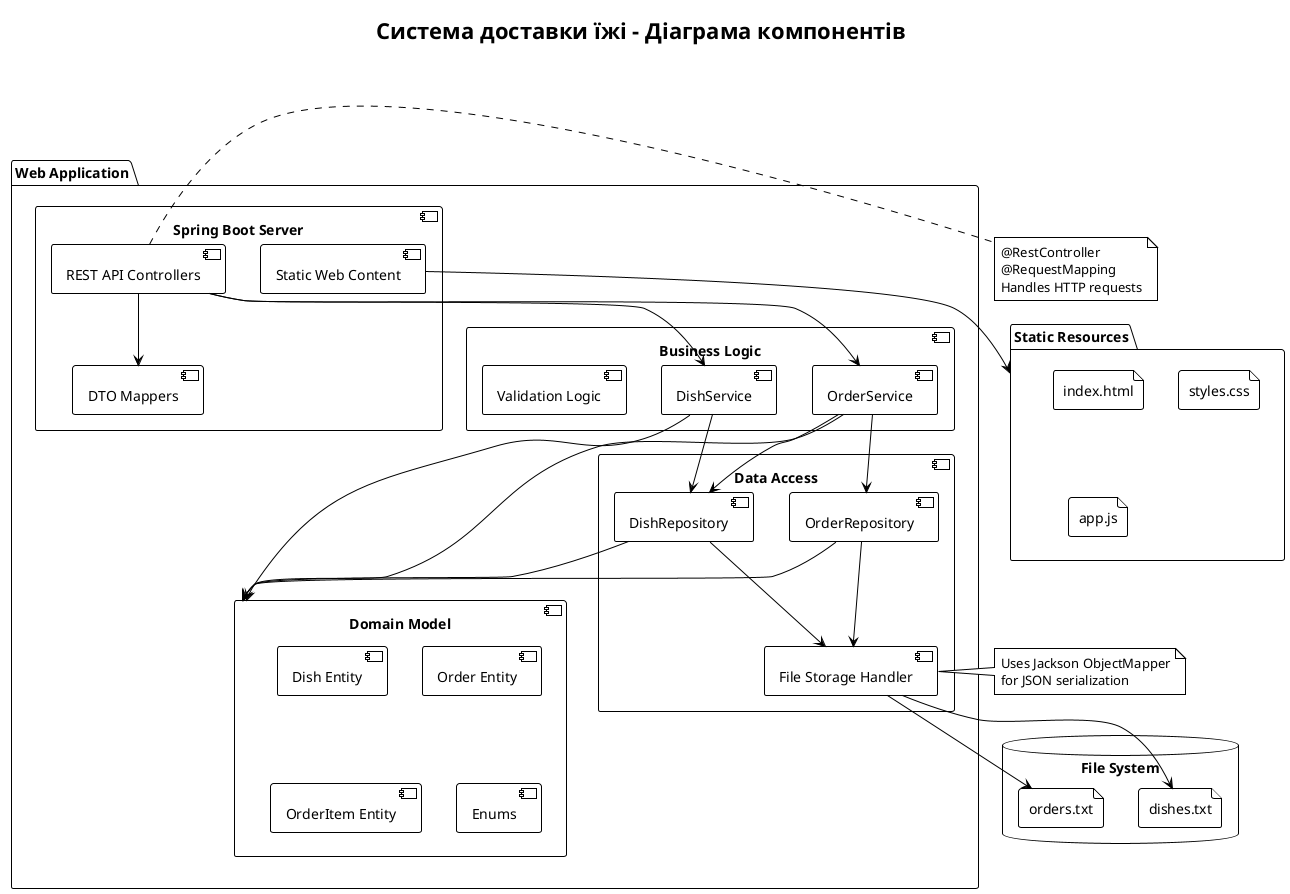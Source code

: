 @startuml ComponentDiagram
!theme plain

title Система доставки їжі - Діаграма компонентів

package "Web Application" {
    component "Spring Boot Server" {
        [REST API Controllers]
        [Static Web Content]
        [DTO Mappers]
    }
    
    component "Business Logic" {
        [DishService]
        [OrderService]
        [Validation Logic]
    }
    
    component "Data Access" {
        [DishRepository]
        [OrderRepository]
        [File Storage Handler]
    }
    
    component "Domain Model" {
        [Dish Entity]
        [Order Entity]
        [OrderItem Entity]
        [Enums]
    }
}

database "File System" {
    file "dishes.txt" as dishes
    file "orders.txt" as orders
}

folder "Static Resources" {
    file "index.html"
    file "styles.css"
    file "app.js"
}

[REST API Controllers] --> [DishService]
[REST API Controllers] --> [OrderService]
[REST API Controllers] --> [DTO Mappers]

[DishService] --> [DishRepository]
[OrderService] --> [OrderRepository]
[OrderService] --> [DishRepository]

[DishRepository] --> [File Storage Handler]
[OrderRepository] --> [File Storage Handler]

[File Storage Handler] --> dishes
[File Storage Handler] --> orders

[DishService] --> [Domain Model]
[OrderService] --> [Domain Model]
[DishRepository] --> [Domain Model]
[OrderRepository] --> [Domain Model]

[Static Web Content] --> [Static Resources]

note right of [File Storage Handler]
    Uses Jackson ObjectMapper
    for JSON serialization
end note

note right of [REST API Controllers]
    @RestController
    @RequestMapping
    Handles HTTP requests
end note

@enduml

